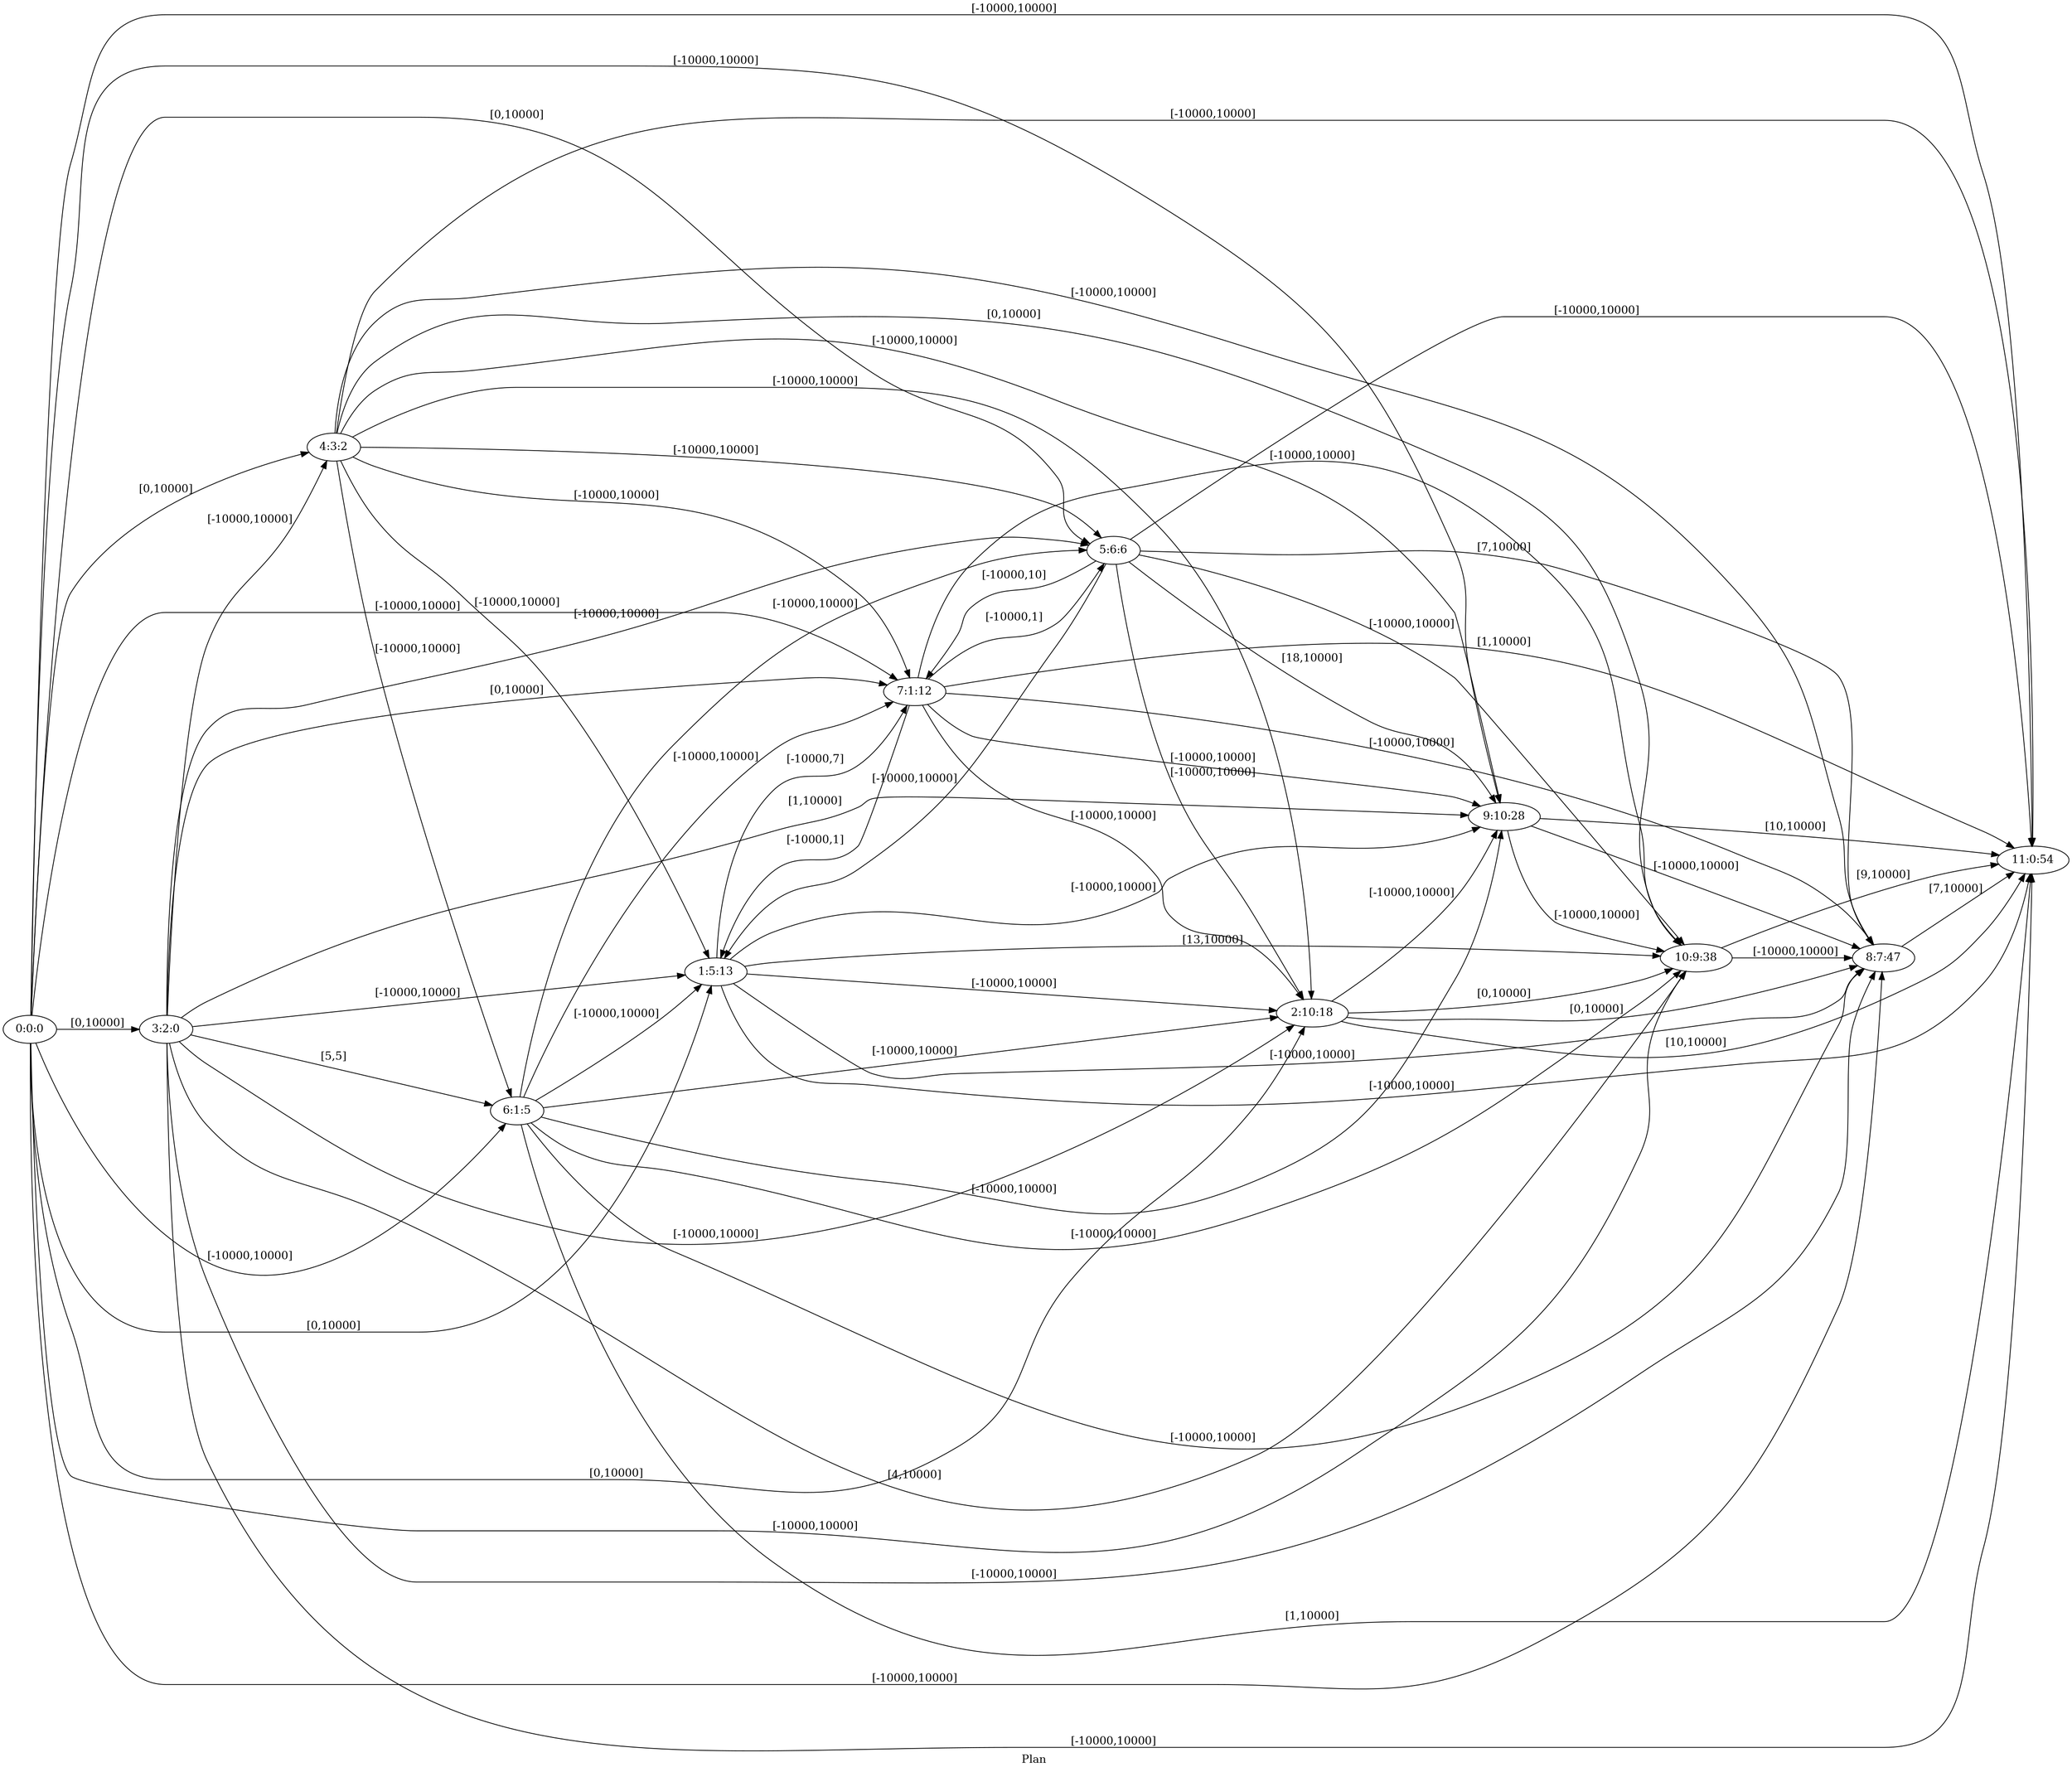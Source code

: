 digraph G {
 rankdir = LR;
 nodesep = .45; 
 size = 30;
label="Plan ";
 fldt = 0.559307;
"0:0:0"->"1:5:13"[ label = "[0,10000]"];
"0:0:0"->"2:10:18"[ label = "[0,10000]"];
"0:0:0"->"3:2:0"[ label = "[0,10000]"];
"0:0:0"->"4:3:2"[ label = "[0,10000]"];
"0:0:0"->"5:6:6"[ label = "[0,10000]"];
"0:0:0"->"6:1:5"[ label = "[-10000,10000]"];
"0:0:0"->"7:1:12"[ label = "[-10000,10000]"];
"0:0:0"->"8:7:47"[ label = "[-10000,10000]"];
"0:0:0"->"9:10:28"[ label = "[-10000,10000]"];
"0:0:0"->"10:9:38"[ label = "[-10000,10000]"];
"0:0:0"->"11:0:54"[ label = "[-10000,10000]"];
"1:5:13"->"2:10:18"[ label = "[-10000,10000]"];
"1:5:13"->"7:1:12"[ label = "[-10000,7]"];
"1:5:13"->"8:7:47"[ label = "[-10000,10000]"];
"1:5:13"->"9:10:28"[ label = "[-10000,10000]"];
"1:5:13"->"10:9:38"[ label = "[13,10000]"];
"1:5:13"->"11:0:54"[ label = "[-10000,10000]"];
"2:10:18"->"8:7:47"[ label = "[0,10000]"];
"2:10:18"->"9:10:28"[ label = "[-10000,10000]"];
"2:10:18"->"10:9:38"[ label = "[0,10000]"];
"2:10:18"->"11:0:54"[ label = "[10,10000]"];
"3:2:0"->"1:5:13"[ label = "[-10000,10000]"];
"3:2:0"->"2:10:18"[ label = "[-10000,10000]"];
"3:2:0"->"4:3:2"[ label = "[-10000,10000]"];
"3:2:0"->"5:6:6"[ label = "[-10000,10000]"];
"3:2:0"->"6:1:5"[ label = "[5,5]"];
"3:2:0"->"7:1:12"[ label = "[0,10000]"];
"3:2:0"->"8:7:47"[ label = "[-10000,10000]"];
"3:2:0"->"9:10:28"[ label = "[1,10000]"];
"3:2:0"->"10:9:38"[ label = "[4,10000]"];
"3:2:0"->"11:0:54"[ label = "[-10000,10000]"];
"4:3:2"->"1:5:13"[ label = "[-10000,10000]"];
"4:3:2"->"2:10:18"[ label = "[-10000,10000]"];
"4:3:2"->"5:6:6"[ label = "[-10000,10000]"];
"4:3:2"->"6:1:5"[ label = "[-10000,10000]"];
"4:3:2"->"7:1:12"[ label = "[-10000,10000]"];
"4:3:2"->"8:7:47"[ label = "[-10000,10000]"];
"4:3:2"->"9:10:28"[ label = "[-10000,10000]"];
"4:3:2"->"10:9:38"[ label = "[0,10000]"];
"4:3:2"->"11:0:54"[ label = "[-10000,10000]"];
"5:6:6"->"1:5:13"[ label = "[-10000,10000]"];
"5:6:6"->"2:10:18"[ label = "[-10000,10000]"];
"5:6:6"->"7:1:12"[ label = "[-10000,10]"];
"5:6:6"->"8:7:47"[ label = "[7,10000]"];
"5:6:6"->"9:10:28"[ label = "[18,10000]"];
"5:6:6"->"10:9:38"[ label = "[-10000,10000]"];
"5:6:6"->"11:0:54"[ label = "[-10000,10000]"];
"6:1:5"->"1:5:13"[ label = "[-10000,10000]"];
"6:1:5"->"2:10:18"[ label = "[-10000,10000]"];
"6:1:5"->"5:6:6"[ label = "[-10000,10000]"];
"6:1:5"->"7:1:12"[ label = "[-10000,10000]"];
"6:1:5"->"8:7:47"[ label = "[-10000,10000]"];
"6:1:5"->"9:10:28"[ label = "[-10000,10000]"];
"6:1:5"->"10:9:38"[ label = "[-10000,10000]"];
"6:1:5"->"11:0:54"[ label = "[1,10000]"];
"7:1:12"->"1:5:13"[ label = "[-10000,1]"];
"7:1:12"->"2:10:18"[ label = "[-10000,10000]"];
"7:1:12"->"5:6:6"[ label = "[-10000,1]"];
"7:1:12"->"8:7:47"[ label = "[-10000,10000]"];
"7:1:12"->"9:10:28"[ label = "[-10000,10000]"];
"7:1:12"->"10:9:38"[ label = "[-10000,10000]"];
"7:1:12"->"11:0:54"[ label = "[1,10000]"];
"8:7:47"->"11:0:54"[ label = "[7,10000]"];
"9:10:28"->"8:7:47"[ label = "[-10000,10000]"];
"9:10:28"->"10:9:38"[ label = "[-10000,10000]"];
"9:10:28"->"11:0:54"[ label = "[10,10000]"];
"10:9:38"->"8:7:47"[ label = "[-10000,10000]"];
"10:9:38"->"11:0:54"[ label = "[9,10000]"];
}
